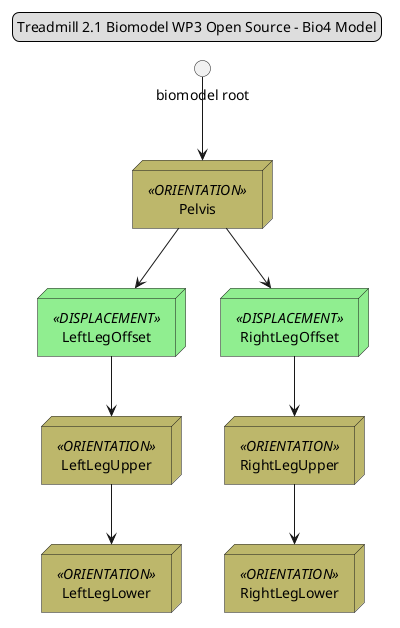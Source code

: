 @startuml

legend top center
Treadmill 2.1 Biomodel WP3 Open Source - Bio4 Model
end legend

() "biomodel root" as ROOT
node Pelvis <<ORIENTATION>> as PELVIS
node LeftLegOffset <<DISPLACEMENT>> as LLO
node RightLegOffset <<DISPLACEMENT>> as RLO
node LeftLegUpper <<ORIENTATION>> as LLU
node RightLegUpper <<ORIENTATION>> as RLU
node LeftLegLower <<ORIENTATION>> as LLL
node RightLegLower <<ORIENTATION>> as RLL
ROOT --> PELVIS
PELVIS --> LLO
PELVIS --> RLO
LLO --> LLU
LLU --> LLL
RLO --> RLU
RLU --> RLL

skinparam node {
	backgroundColor<<ORIENTATION>> DarkKhaki
	backgroundColor<<DISPLACEMENT>> LightGreen
}

@enduml
